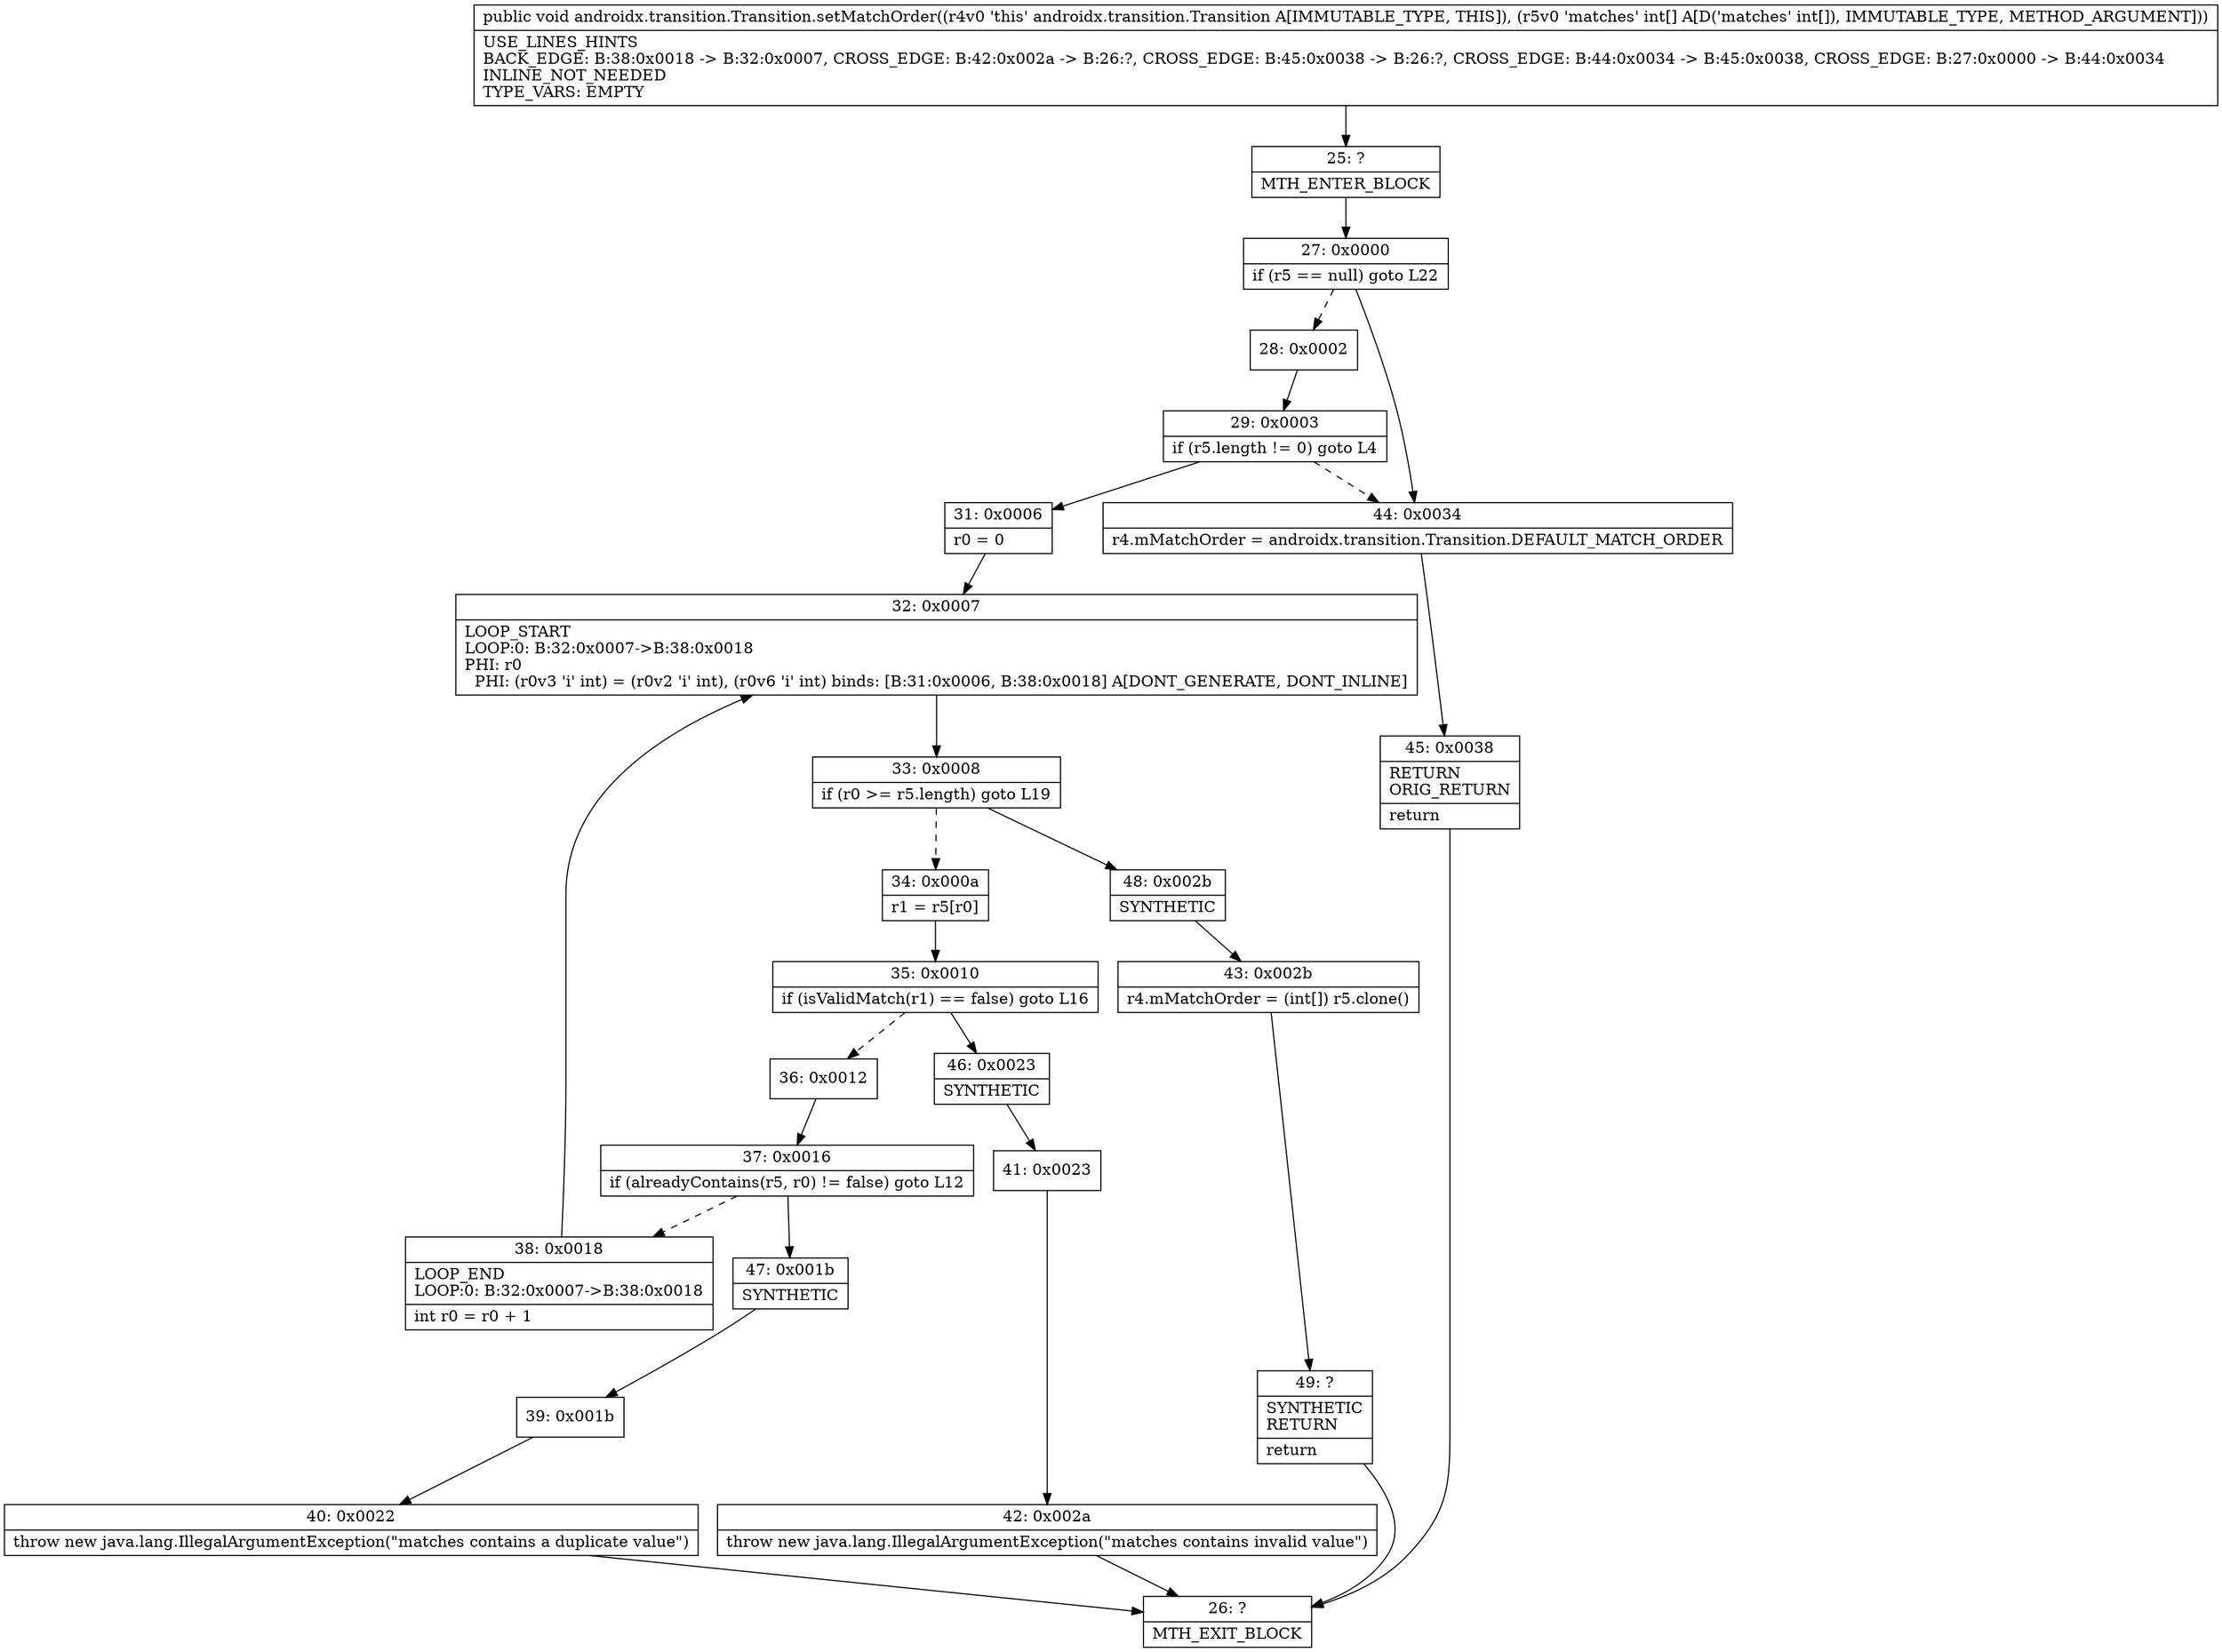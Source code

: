 digraph "CFG forandroidx.transition.Transition.setMatchOrder([I)V" {
Node_25 [shape=record,label="{25\:\ ?|MTH_ENTER_BLOCK\l}"];
Node_27 [shape=record,label="{27\:\ 0x0000|if (r5 == null) goto L22\l}"];
Node_28 [shape=record,label="{28\:\ 0x0002}"];
Node_29 [shape=record,label="{29\:\ 0x0003|if (r5.length != 0) goto L4\l}"];
Node_31 [shape=record,label="{31\:\ 0x0006|r0 = 0\l}"];
Node_32 [shape=record,label="{32\:\ 0x0007|LOOP_START\lLOOP:0: B:32:0x0007\-\>B:38:0x0018\lPHI: r0 \l  PHI: (r0v3 'i' int) = (r0v2 'i' int), (r0v6 'i' int) binds: [B:31:0x0006, B:38:0x0018] A[DONT_GENERATE, DONT_INLINE]\l}"];
Node_33 [shape=record,label="{33\:\ 0x0008|if (r0 \>= r5.length) goto L19\l}"];
Node_34 [shape=record,label="{34\:\ 0x000a|r1 = r5[r0]\l}"];
Node_35 [shape=record,label="{35\:\ 0x0010|if (isValidMatch(r1) == false) goto L16\l}"];
Node_36 [shape=record,label="{36\:\ 0x0012}"];
Node_37 [shape=record,label="{37\:\ 0x0016|if (alreadyContains(r5, r0) != false) goto L12\l}"];
Node_38 [shape=record,label="{38\:\ 0x0018|LOOP_END\lLOOP:0: B:32:0x0007\-\>B:38:0x0018\l|int r0 = r0 + 1\l}"];
Node_47 [shape=record,label="{47\:\ 0x001b|SYNTHETIC\l}"];
Node_39 [shape=record,label="{39\:\ 0x001b}"];
Node_40 [shape=record,label="{40\:\ 0x0022|throw new java.lang.IllegalArgumentException(\"matches contains a duplicate value\")\l}"];
Node_26 [shape=record,label="{26\:\ ?|MTH_EXIT_BLOCK\l}"];
Node_46 [shape=record,label="{46\:\ 0x0023|SYNTHETIC\l}"];
Node_41 [shape=record,label="{41\:\ 0x0023}"];
Node_42 [shape=record,label="{42\:\ 0x002a|throw new java.lang.IllegalArgumentException(\"matches contains invalid value\")\l}"];
Node_48 [shape=record,label="{48\:\ 0x002b|SYNTHETIC\l}"];
Node_43 [shape=record,label="{43\:\ 0x002b|r4.mMatchOrder = (int[]) r5.clone()\l}"];
Node_49 [shape=record,label="{49\:\ ?|SYNTHETIC\lRETURN\l|return\l}"];
Node_44 [shape=record,label="{44\:\ 0x0034|r4.mMatchOrder = androidx.transition.Transition.DEFAULT_MATCH_ORDER\l}"];
Node_45 [shape=record,label="{45\:\ 0x0038|RETURN\lORIG_RETURN\l|return\l}"];
MethodNode[shape=record,label="{public void androidx.transition.Transition.setMatchOrder((r4v0 'this' androidx.transition.Transition A[IMMUTABLE_TYPE, THIS]), (r5v0 'matches' int[] A[D('matches' int[]), IMMUTABLE_TYPE, METHOD_ARGUMENT]))  | USE_LINES_HINTS\lBACK_EDGE: B:38:0x0018 \-\> B:32:0x0007, CROSS_EDGE: B:42:0x002a \-\> B:26:?, CROSS_EDGE: B:45:0x0038 \-\> B:26:?, CROSS_EDGE: B:44:0x0034 \-\> B:45:0x0038, CROSS_EDGE: B:27:0x0000 \-\> B:44:0x0034\lINLINE_NOT_NEEDED\lTYPE_VARS: EMPTY\l}"];
MethodNode -> Node_25;Node_25 -> Node_27;
Node_27 -> Node_28[style=dashed];
Node_27 -> Node_44;
Node_28 -> Node_29;
Node_29 -> Node_31;
Node_29 -> Node_44[style=dashed];
Node_31 -> Node_32;
Node_32 -> Node_33;
Node_33 -> Node_34[style=dashed];
Node_33 -> Node_48;
Node_34 -> Node_35;
Node_35 -> Node_36[style=dashed];
Node_35 -> Node_46;
Node_36 -> Node_37;
Node_37 -> Node_38[style=dashed];
Node_37 -> Node_47;
Node_38 -> Node_32;
Node_47 -> Node_39;
Node_39 -> Node_40;
Node_40 -> Node_26;
Node_46 -> Node_41;
Node_41 -> Node_42;
Node_42 -> Node_26;
Node_48 -> Node_43;
Node_43 -> Node_49;
Node_49 -> Node_26;
Node_44 -> Node_45;
Node_45 -> Node_26;
}

